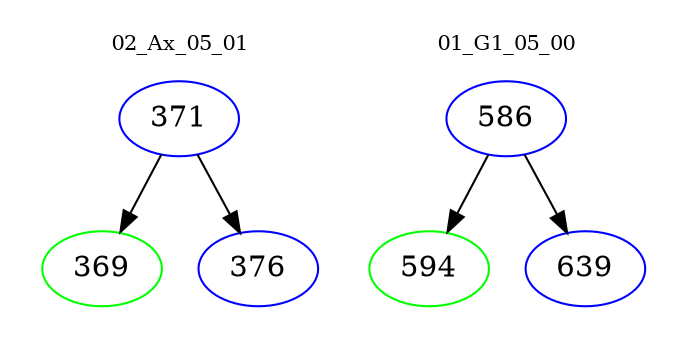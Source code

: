 digraph{
subgraph cluster_0 {
color = white
label = "02_Ax_05_01";
fontsize=10;
T0_371 [label="371", color="blue"]
T0_371 -> T0_369 [color="black"]
T0_369 [label="369", color="green"]
T0_371 -> T0_376 [color="black"]
T0_376 [label="376", color="blue"]
}
subgraph cluster_1 {
color = white
label = "01_G1_05_00";
fontsize=10;
T1_586 [label="586", color="blue"]
T1_586 -> T1_594 [color="black"]
T1_594 [label="594", color="green"]
T1_586 -> T1_639 [color="black"]
T1_639 [label="639", color="blue"]
}
}
